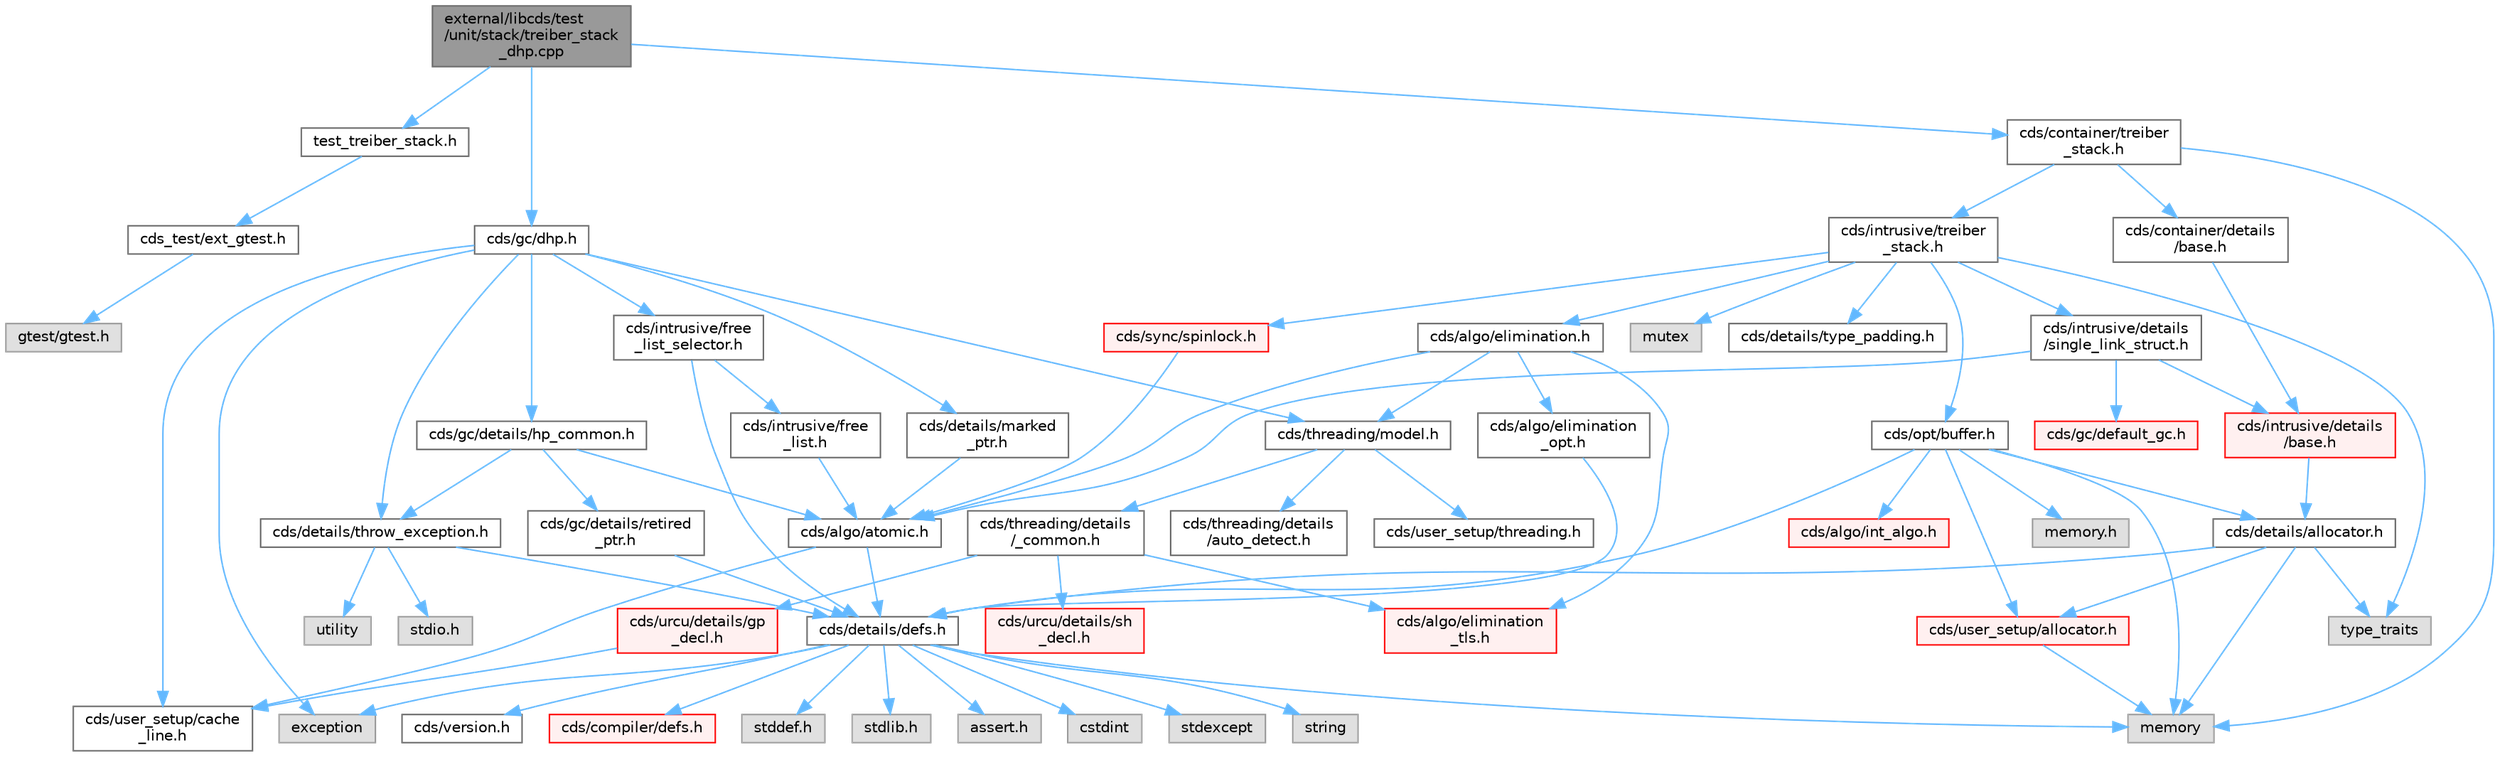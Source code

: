digraph "external/libcds/test/unit/stack/treiber_stack_dhp.cpp"
{
 // LATEX_PDF_SIZE
  bgcolor="transparent";
  edge [fontname=Helvetica,fontsize=10,labelfontname=Helvetica,labelfontsize=10];
  node [fontname=Helvetica,fontsize=10,shape=box,height=0.2,width=0.4];
  Node1 [id="Node000001",label="external/libcds/test\l/unit/stack/treiber_stack\l_dhp.cpp",height=0.2,width=0.4,color="gray40", fillcolor="grey60", style="filled", fontcolor="black",tooltip=" "];
  Node1 -> Node2 [id="edge75_Node000001_Node000002",color="steelblue1",style="solid",tooltip=" "];
  Node2 [id="Node000002",label="test_treiber_stack.h",height=0.2,width=0.4,color="grey40", fillcolor="white", style="filled",URL="$test__treiber__stack_8h.html",tooltip=" "];
  Node2 -> Node3 [id="edge76_Node000002_Node000003",color="steelblue1",style="solid",tooltip=" "];
  Node3 [id="Node000003",label="cds_test/ext_gtest.h",height=0.2,width=0.4,color="grey40", fillcolor="white", style="filled",URL="$ext__gtest_8h.html",tooltip=" "];
  Node3 -> Node4 [id="edge77_Node000003_Node000004",color="steelblue1",style="solid",tooltip=" "];
  Node4 [id="Node000004",label="gtest/gtest.h",height=0.2,width=0.4,color="grey60", fillcolor="#E0E0E0", style="filled",tooltip=" "];
  Node1 -> Node5 [id="edge78_Node000001_Node000005",color="steelblue1",style="solid",tooltip=" "];
  Node5 [id="Node000005",label="cds/gc/dhp.h",height=0.2,width=0.4,color="grey40", fillcolor="white", style="filled",URL="$dhp_8h.html",tooltip=" "];
  Node5 -> Node6 [id="edge79_Node000005_Node000006",color="steelblue1",style="solid",tooltip=" "];
  Node6 [id="Node000006",label="exception",height=0.2,width=0.4,color="grey60", fillcolor="#E0E0E0", style="filled",tooltip=" "];
  Node5 -> Node7 [id="edge80_Node000005_Node000007",color="steelblue1",style="solid",tooltip=" "];
  Node7 [id="Node000007",label="cds/gc/details/hp_common.h",height=0.2,width=0.4,color="grey40", fillcolor="white", style="filled",URL="$hp__common_8h.html",tooltip=" "];
  Node7 -> Node8 [id="edge81_Node000007_Node000008",color="steelblue1",style="solid",tooltip=" "];
  Node8 [id="Node000008",label="cds/algo/atomic.h",height=0.2,width=0.4,color="grey40", fillcolor="white", style="filled",URL="$external_2libcds_2cds_2algo_2atomic_8h.html",tooltip=" "];
  Node8 -> Node9 [id="edge82_Node000008_Node000009",color="steelblue1",style="solid",tooltip=" "];
  Node9 [id="Node000009",label="cds/details/defs.h",height=0.2,width=0.4,color="grey40", fillcolor="white", style="filled",URL="$details_2defs_8h.html",tooltip=" "];
  Node9 -> Node10 [id="edge83_Node000009_Node000010",color="steelblue1",style="solid",tooltip=" "];
  Node10 [id="Node000010",label="stddef.h",height=0.2,width=0.4,color="grey60", fillcolor="#E0E0E0", style="filled",tooltip=" "];
  Node9 -> Node11 [id="edge84_Node000009_Node000011",color="steelblue1",style="solid",tooltip=" "];
  Node11 [id="Node000011",label="stdlib.h",height=0.2,width=0.4,color="grey60", fillcolor="#E0E0E0", style="filled",tooltip=" "];
  Node9 -> Node12 [id="edge85_Node000009_Node000012",color="steelblue1",style="solid",tooltip=" "];
  Node12 [id="Node000012",label="assert.h",height=0.2,width=0.4,color="grey60", fillcolor="#E0E0E0", style="filled",tooltip=" "];
  Node9 -> Node13 [id="edge86_Node000009_Node000013",color="steelblue1",style="solid",tooltip=" "];
  Node13 [id="Node000013",label="cstdint",height=0.2,width=0.4,color="grey60", fillcolor="#E0E0E0", style="filled",tooltip=" "];
  Node9 -> Node6 [id="edge87_Node000009_Node000006",color="steelblue1",style="solid",tooltip=" "];
  Node9 -> Node14 [id="edge88_Node000009_Node000014",color="steelblue1",style="solid",tooltip=" "];
  Node14 [id="Node000014",label="stdexcept",height=0.2,width=0.4,color="grey60", fillcolor="#E0E0E0", style="filled",tooltip=" "];
  Node9 -> Node15 [id="edge89_Node000009_Node000015",color="steelblue1",style="solid",tooltip=" "];
  Node15 [id="Node000015",label="string",height=0.2,width=0.4,color="grey60", fillcolor="#E0E0E0", style="filled",tooltip=" "];
  Node9 -> Node16 [id="edge90_Node000009_Node000016",color="steelblue1",style="solid",tooltip=" "];
  Node16 [id="Node000016",label="memory",height=0.2,width=0.4,color="grey60", fillcolor="#E0E0E0", style="filled",tooltip=" "];
  Node9 -> Node17 [id="edge91_Node000009_Node000017",color="steelblue1",style="solid",tooltip=" "];
  Node17 [id="Node000017",label="cds/version.h",height=0.2,width=0.4,color="grey40", fillcolor="white", style="filled",URL="$external_2libcds_2cds_2version_8h.html",tooltip=" "];
  Node9 -> Node18 [id="edge92_Node000009_Node000018",color="steelblue1",style="solid",tooltip=" "];
  Node18 [id="Node000018",label="cds/compiler/defs.h",height=0.2,width=0.4,color="red", fillcolor="#FFF0F0", style="filled",URL="$compiler_2defs_8h.html",tooltip=" "];
  Node8 -> Node21 [id="edge93_Node000008_Node000021",color="steelblue1",style="solid",tooltip=" "];
  Node21 [id="Node000021",label="cds/user_setup/cache\l_line.h",height=0.2,width=0.4,color="grey40", fillcolor="white", style="filled",URL="$cache__line_8h.html",tooltip="Cache-line size definition"];
  Node7 -> Node22 [id="edge94_Node000007_Node000022",color="steelblue1",style="solid",tooltip=" "];
  Node22 [id="Node000022",label="cds/gc/details/retired\l_ptr.h",height=0.2,width=0.4,color="grey40", fillcolor="white", style="filled",URL="$retired__ptr_8h.html",tooltip=" "];
  Node22 -> Node9 [id="edge95_Node000022_Node000009",color="steelblue1",style="solid",tooltip=" "];
  Node7 -> Node23 [id="edge96_Node000007_Node000023",color="steelblue1",style="solid",tooltip=" "];
  Node23 [id="Node000023",label="cds/details/throw_exception.h",height=0.2,width=0.4,color="grey40", fillcolor="white", style="filled",URL="$throw__exception_8h.html",tooltip=" "];
  Node23 -> Node9 [id="edge97_Node000023_Node000009",color="steelblue1",style="solid",tooltip=" "];
  Node23 -> Node24 [id="edge98_Node000023_Node000024",color="steelblue1",style="solid",tooltip=" "];
  Node24 [id="Node000024",label="stdio.h",height=0.2,width=0.4,color="grey60", fillcolor="#E0E0E0", style="filled",tooltip=" "];
  Node23 -> Node25 [id="edge99_Node000023_Node000025",color="steelblue1",style="solid",tooltip=" "];
  Node25 [id="Node000025",label="utility",height=0.2,width=0.4,color="grey60", fillcolor="#E0E0E0", style="filled",tooltip=" "];
  Node5 -> Node26 [id="edge100_Node000005_Node000026",color="steelblue1",style="solid",tooltip=" "];
  Node26 [id="Node000026",label="cds/threading/model.h",height=0.2,width=0.4,color="grey40", fillcolor="white", style="filled",URL="$model_8h.html",tooltip=" "];
  Node26 -> Node27 [id="edge101_Node000026_Node000027",color="steelblue1",style="solid",tooltip=" "];
  Node27 [id="Node000027",label="cds/threading/details\l/_common.h",height=0.2,width=0.4,color="grey40", fillcolor="white", style="filled",URL="$__common_8h.html",tooltip=" "];
  Node27 -> Node28 [id="edge102_Node000027_Node000028",color="steelblue1",style="solid",tooltip=" "];
  Node28 [id="Node000028",label="cds/urcu/details/gp\l_decl.h",height=0.2,width=0.4,color="red", fillcolor="#FFF0F0", style="filled",URL="$gp__decl_8h.html",tooltip=" "];
  Node28 -> Node21 [id="edge103_Node000028_Node000021",color="steelblue1",style="solid",tooltip=" "];
  Node27 -> Node49 [id="edge104_Node000027_Node000049",color="steelblue1",style="solid",tooltip=" "];
  Node49 [id="Node000049",label="cds/urcu/details/sh\l_decl.h",height=0.2,width=0.4,color="red", fillcolor="#FFF0F0", style="filled",URL="$sh__decl_8h.html",tooltip=" "];
  Node27 -> Node50 [id="edge105_Node000027_Node000050",color="steelblue1",style="solid",tooltip=" "];
  Node50 [id="Node000050",label="cds/algo/elimination\l_tls.h",height=0.2,width=0.4,color="red", fillcolor="#FFF0F0", style="filled",URL="$elimination__tls_8h.html",tooltip=" "];
  Node26 -> Node52 [id="edge106_Node000026_Node000052",color="steelblue1",style="solid",tooltip=" "];
  Node52 [id="Node000052",label="cds/user_setup/threading.h",height=0.2,width=0.4,color="grey40", fillcolor="white", style="filled",URL="$external_2libcds_2cds_2user__setup_2threading_8h.html",tooltip=" "];
  Node26 -> Node53 [id="edge107_Node000026_Node000053",color="steelblue1",style="solid",tooltip=" "];
  Node53 [id="Node000053",label="cds/threading/details\l/auto_detect.h",height=0.2,width=0.4,color="grey40", fillcolor="white", style="filled",URL="$auto__detect_8h.html",tooltip=" "];
  Node5 -> Node54 [id="edge108_Node000005_Node000054",color="steelblue1",style="solid",tooltip=" "];
  Node54 [id="Node000054",label="cds/intrusive/free\l_list_selector.h",height=0.2,width=0.4,color="grey40", fillcolor="white", style="filled",URL="$free__list__selector_8h.html",tooltip=" "];
  Node54 -> Node9 [id="edge109_Node000054_Node000009",color="steelblue1",style="solid",tooltip=" "];
  Node54 -> Node55 [id="edge110_Node000054_Node000055",color="steelblue1",style="solid",tooltip=" "];
  Node55 [id="Node000055",label="cds/intrusive/free\l_list.h",height=0.2,width=0.4,color="grey40", fillcolor="white", style="filled",URL="$free__list_8h.html",tooltip=" "];
  Node55 -> Node8 [id="edge111_Node000055_Node000008",color="steelblue1",style="solid",tooltip=" "];
  Node5 -> Node23 [id="edge112_Node000005_Node000023",color="steelblue1",style="solid",tooltip=" "];
  Node5 -> Node48 [id="edge113_Node000005_Node000048",color="steelblue1",style="solid",tooltip=" "];
  Node48 [id="Node000048",label="cds/details/marked\l_ptr.h",height=0.2,width=0.4,color="grey40", fillcolor="white", style="filled",URL="$marked__ptr_8h.html",tooltip=" "];
  Node48 -> Node8 [id="edge114_Node000048_Node000008",color="steelblue1",style="solid",tooltip=" "];
  Node5 -> Node21 [id="edge115_Node000005_Node000021",color="steelblue1",style="solid",tooltip=" "];
  Node1 -> Node56 [id="edge116_Node000001_Node000056",color="steelblue1",style="solid",tooltip=" "];
  Node56 [id="Node000056",label="cds/container/treiber\l_stack.h",height=0.2,width=0.4,color="grey40", fillcolor="white", style="filled",URL="$container_2treiber__stack_8h.html",tooltip=" "];
  Node56 -> Node16 [id="edge117_Node000056_Node000016",color="steelblue1",style="solid",tooltip=" "];
  Node56 -> Node57 [id="edge118_Node000056_Node000057",color="steelblue1",style="solid",tooltip=" "];
  Node57 [id="Node000057",label="cds/intrusive/treiber\l_stack.h",height=0.2,width=0.4,color="grey40", fillcolor="white", style="filled",URL="$intrusive_2treiber__stack_8h.html",tooltip=" "];
  Node57 -> Node31 [id="edge119_Node000057_Node000031",color="steelblue1",style="solid",tooltip=" "];
  Node31 [id="Node000031",label="type_traits",height=0.2,width=0.4,color="grey60", fillcolor="#E0E0E0", style="filled",tooltip=" "];
  Node57 -> Node58 [id="edge120_Node000057_Node000058",color="steelblue1",style="solid",tooltip=" "];
  Node58 [id="Node000058",label="mutex",height=0.2,width=0.4,color="grey60", fillcolor="#E0E0E0", style="filled",tooltip=" "];
  Node57 -> Node59 [id="edge121_Node000057_Node000059",color="steelblue1",style="solid",tooltip=" "];
  Node59 [id="Node000059",label="cds/intrusive/details\l/single_link_struct.h",height=0.2,width=0.4,color="grey40", fillcolor="white", style="filled",URL="$single__link__struct_8h.html",tooltip=" "];
  Node59 -> Node60 [id="edge122_Node000059_Node000060",color="steelblue1",style="solid",tooltip=" "];
  Node60 [id="Node000060",label="cds/intrusive/details\l/base.h",height=0.2,width=0.4,color="red", fillcolor="#FFF0F0", style="filled",URL="$external_2libcds_2cds_2intrusive_2details_2base_8h.html",tooltip=" "];
  Node60 -> Node30 [id="edge123_Node000060_Node000030",color="steelblue1",style="solid",tooltip=" "];
  Node30 [id="Node000030",label="cds/details/allocator.h",height=0.2,width=0.4,color="grey40", fillcolor="white", style="filled",URL="$external_2libcds_2cds_2details_2allocator_8h.html",tooltip=" "];
  Node30 -> Node31 [id="edge124_Node000030_Node000031",color="steelblue1",style="solid",tooltip=" "];
  Node30 -> Node16 [id="edge125_Node000030_Node000016",color="steelblue1",style="solid",tooltip=" "];
  Node30 -> Node9 [id="edge126_Node000030_Node000009",color="steelblue1",style="solid",tooltip=" "];
  Node30 -> Node32 [id="edge127_Node000030_Node000032",color="steelblue1",style="solid",tooltip=" "];
  Node32 [id="Node000032",label="cds/user_setup/allocator.h",height=0.2,width=0.4,color="red", fillcolor="#FFF0F0", style="filled",URL="$external_2libcds_2cds_2user__setup_2allocator_8h.html",tooltip="Default implementation of allocator classes."];
  Node32 -> Node16 [id="edge128_Node000032_Node000016",color="steelblue1",style="solid",tooltip=" "];
  Node59 -> Node69 [id="edge129_Node000059_Node000069",color="steelblue1",style="solid",tooltip=" "];
  Node69 [id="Node000069",label="cds/gc/default_gc.h",height=0.2,width=0.4,color="red", fillcolor="#FFF0F0", style="filled",URL="$default__gc_8h.html",tooltip=" "];
  Node59 -> Node8 [id="edge130_Node000059_Node000008",color="steelblue1",style="solid",tooltip=" "];
  Node57 -> Node71 [id="edge131_Node000057_Node000071",color="steelblue1",style="solid",tooltip=" "];
  Node71 [id="Node000071",label="cds/algo/elimination.h",height=0.2,width=0.4,color="grey40", fillcolor="white", style="filled",URL="$elimination_8h.html",tooltip=" "];
  Node71 -> Node50 [id="edge132_Node000071_Node000050",color="steelblue1",style="solid",tooltip=" "];
  Node71 -> Node72 [id="edge133_Node000071_Node000072",color="steelblue1",style="solid",tooltip=" "];
  Node72 [id="Node000072",label="cds/algo/elimination\l_opt.h",height=0.2,width=0.4,color="grey40", fillcolor="white", style="filled",URL="$elimination__opt_8h.html",tooltip=" "];
  Node72 -> Node9 [id="edge134_Node000072_Node000009",color="steelblue1",style="solid",tooltip=" "];
  Node71 -> Node8 [id="edge135_Node000071_Node000008",color="steelblue1",style="solid",tooltip=" "];
  Node71 -> Node26 [id="edge136_Node000071_Node000026",color="steelblue1",style="solid",tooltip=" "];
  Node57 -> Node73 [id="edge137_Node000057_Node000073",color="steelblue1",style="solid",tooltip=" "];
  Node73 [id="Node000073",label="cds/opt/buffer.h",height=0.2,width=0.4,color="grey40", fillcolor="white", style="filled",URL="$external_2libcds_2cds_2opt_2buffer_8h.html",tooltip=" "];
  Node73 -> Node74 [id="edge138_Node000073_Node000074",color="steelblue1",style="solid",tooltip=" "];
  Node74 [id="Node000074",label="memory.h",height=0.2,width=0.4,color="grey60", fillcolor="#E0E0E0", style="filled",tooltip=" "];
  Node73 -> Node9 [id="edge139_Node000073_Node000009",color="steelblue1",style="solid",tooltip=" "];
  Node73 -> Node32 [id="edge140_Node000073_Node000032",color="steelblue1",style="solid",tooltip=" "];
  Node73 -> Node30 [id="edge141_Node000073_Node000030",color="steelblue1",style="solid",tooltip=" "];
  Node73 -> Node37 [id="edge142_Node000073_Node000037",color="steelblue1",style="solid",tooltip=" "];
  Node37 [id="Node000037",label="cds/algo/int_algo.h",height=0.2,width=0.4,color="red", fillcolor="#FFF0F0", style="filled",URL="$int__algo_8h.html",tooltip=" "];
  Node73 -> Node16 [id="edge143_Node000073_Node000016",color="steelblue1",style="solid",tooltip=" "];
  Node57 -> Node75 [id="edge144_Node000057_Node000075",color="steelblue1",style="solid",tooltip=" "];
  Node75 [id="Node000075",label="cds/sync/spinlock.h",height=0.2,width=0.4,color="red", fillcolor="#FFF0F0", style="filled",URL="$sync_2spinlock_8h.html",tooltip=" "];
  Node75 -> Node8 [id="edge145_Node000075_Node000008",color="steelblue1",style="solid",tooltip=" "];
  Node57 -> Node76 [id="edge146_Node000057_Node000076",color="steelblue1",style="solid",tooltip=" "];
  Node76 [id="Node000076",label="cds/details/type_padding.h",height=0.2,width=0.4,color="grey40", fillcolor="white", style="filled",URL="$type__padding_8h.html",tooltip=" "];
  Node56 -> Node77 [id="edge147_Node000056_Node000077",color="steelblue1",style="solid",tooltip=" "];
  Node77 [id="Node000077",label="cds/container/details\l/base.h",height=0.2,width=0.4,color="grey40", fillcolor="white", style="filled",URL="$external_2libcds_2cds_2container_2details_2base_8h.html",tooltip=" "];
  Node77 -> Node60 [id="edge148_Node000077_Node000060",color="steelblue1",style="solid",tooltip=" "];
}
